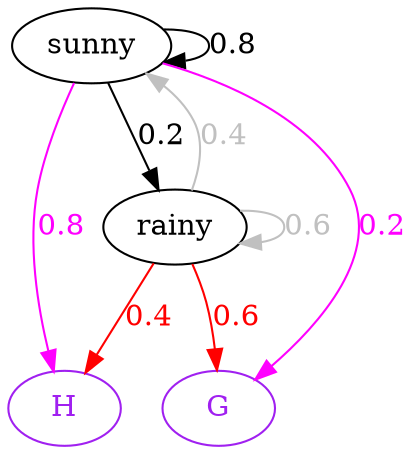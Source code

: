 digraph  {
sunny;
rainy;
H [color=purple, fontcolor=purple];
G [color=purple, fontcolor=purple];
sunny -> sunny  [color=black, fontcolor=black, key=0, label="0.8", weight="0.8"];
sunny -> rainy  [color=black, fontcolor=black, key=0, label="0.2", weight="0.2"];
sunny -> H  [color=" magenta", fontcolor=" magenta", key=0, label="0.8", weight="0.8"];
sunny -> G  [color=" magenta", fontcolor=" magenta", key=0, label="0.2", weight="0.2"];
rainy -> sunny  [color=" grey", fontcolor=" grey", key=0, label="0.4", weight="0.4"];
rainy -> rainy  [color=" grey", fontcolor=" grey", key=0, label="0.6", weight="0.6"];
rainy -> H  [color=" red", fontcolor=" red", key=0, label="0.4", weight="0.4"];
rainy -> G  [color=" red", fontcolor=" red", key=0, label="0.6", weight="0.6"];
}
